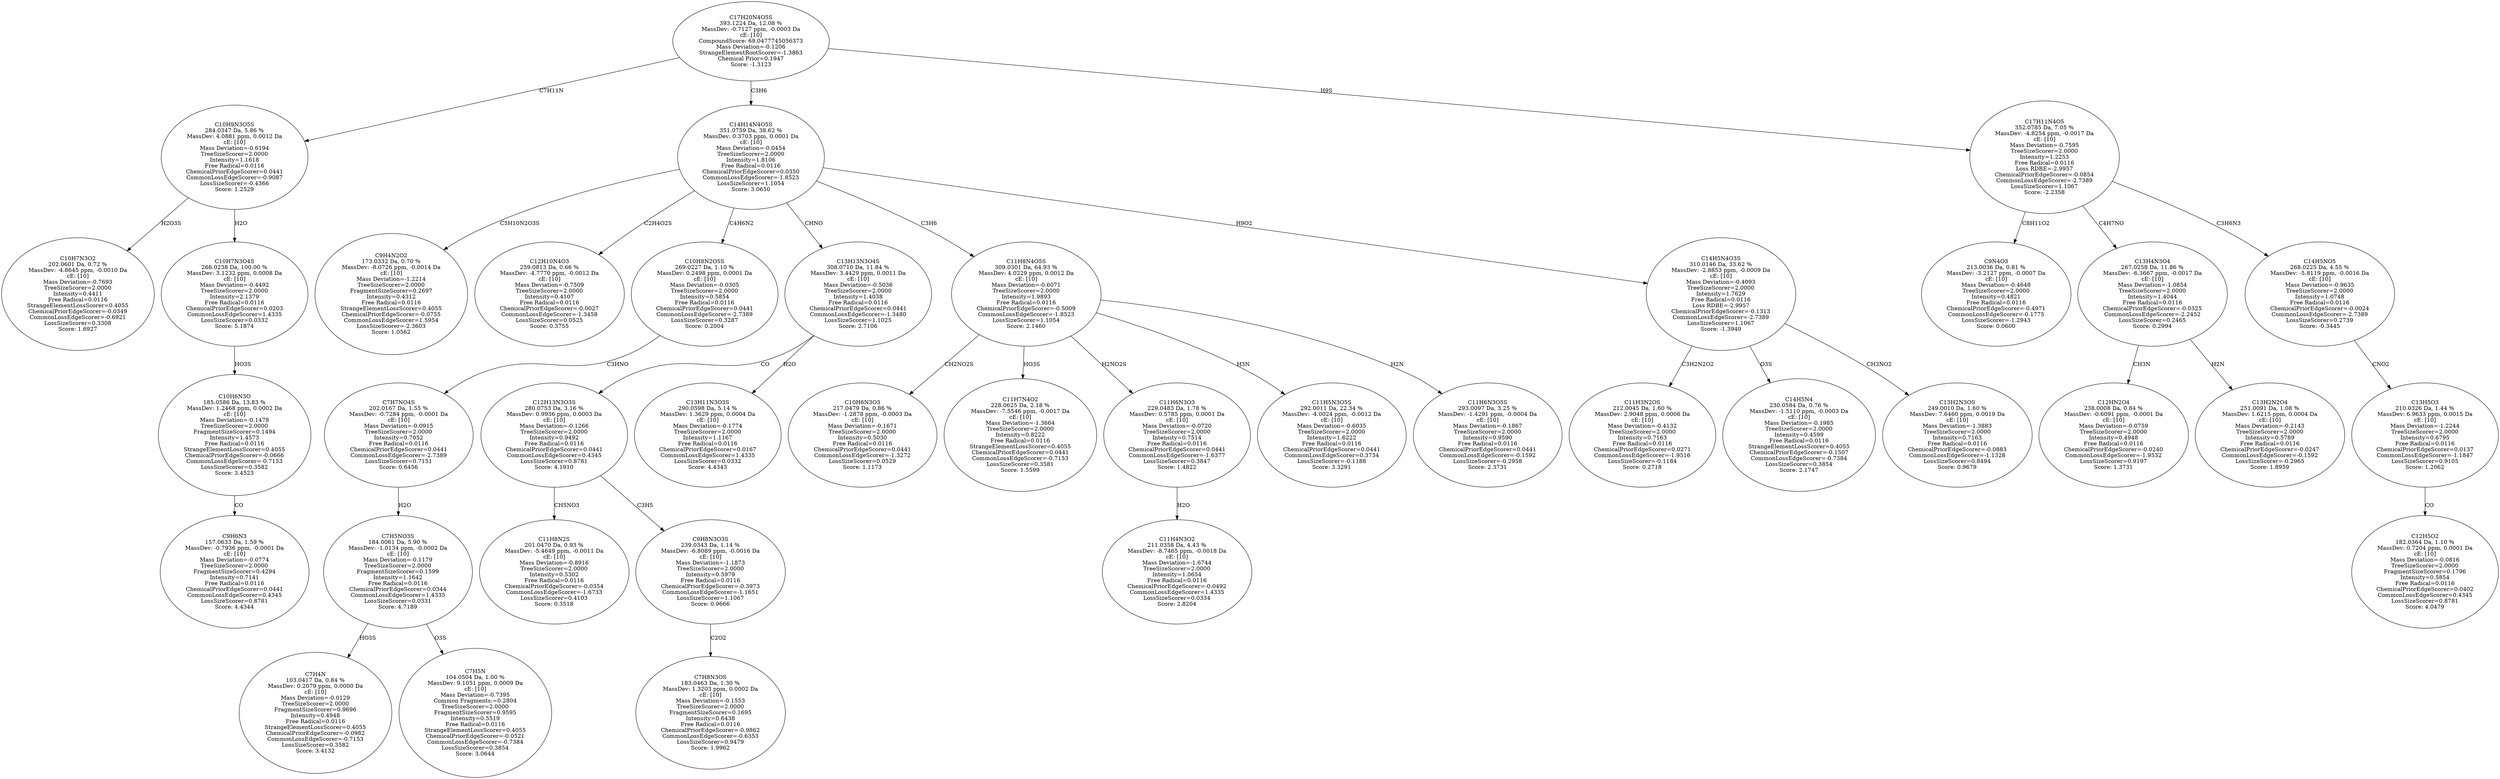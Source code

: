 strict digraph {
v1 [label="C10H7N3O2\n202.0601 Da, 0.72 %\nMassDev: -4.8645 ppm, -0.0010 Da\ncE: [10]\nMass Deviation=-0.7693\nTreeSizeScorer=2.0000\nIntensity=0.4411\nFree Radical=0.0116\nStrangeElementLossScorer=0.4055\nChemicalPriorEdgeScorer=-0.0349\nCommonLossEdgeScorer=-0.6921\nLossSizeScorer=0.3308\nScore: 1.6927"];
v2 [label="C9H6N3\n157.0633 Da, 1.59 %\nMassDev: -0.7936 ppm, -0.0001 Da\ncE: [10]\nMass Deviation=-0.0774\nTreeSizeScorer=2.0000\nFragmentSizeScorer=0.4294\nIntensity=0.7141\nFree Radical=0.0116\nChemicalPriorEdgeScorer=0.0441\nCommonLossEdgeScorer=0.4345\nLossSizeScorer=0.8781\nScore: 4.4344"];
v3 [label="C10H6N3O\n185.0586 Da, 13.83 %\nMassDev: 1.2468 ppm, 0.0002 Da\ncE: [10]\nMass Deviation=-0.1478\nTreeSizeScorer=2.0000\nFragmentSizeScorer=0.1494\nIntensity=1.4573\nFree Radical=0.0116\nStrangeElementLossScorer=0.4055\nChemicalPriorEdgeScorer=-0.0666\nCommonLossEdgeScorer=-0.7153\nLossSizeScorer=0.3582\nScore: 3.4523"];
v4 [label="C10H7N3O4S\n266.0238 Da, 100.00 %\nMassDev: 3.1232 ppm, 0.0008 Da\ncE: [10]\nMass Deviation=-0.4492\nTreeSizeScorer=2.0000\nIntensity=2.1379\nFree Radical=0.0116\nChemicalPriorEdgeScorer=0.0203\nCommonLossEdgeScorer=1.4335\nLossSizeScorer=0.0332\nScore: 5.1874"];
v5 [label="C10H9N3O5S\n284.0347 Da, 5.86 %\nMassDev: 4.0881 ppm, 0.0012 Da\ncE: [10]\nMass Deviation=-0.6194\nTreeSizeScorer=2.0000\nIntensity=1.1618\nFree Radical=0.0116\nChemicalPriorEdgeScorer=0.0441\nCommonLossEdgeScorer=-0.9087\nLossSizeScorer=-0.4366\nScore: 1.2529"];
v6 [label="C9H4N2O2\n173.0332 Da, 0.70 %\nMassDev: -8.0726 ppm, -0.0014 Da\ncE: [10]\nMass Deviation=-1.2214\nTreeSizeScorer=2.0000\nFragmentSizeScorer=0.2697\nIntensity=0.4312\nFree Radical=0.0116\nStrangeElementLossScorer=0.4055\nChemicalPriorEdgeScorer=-0.0755\nCommonLossEdgeScorer=1.5954\nLossSizeScorer=-2.3603\nScore: 1.0562"];
v7 [label="C12H10N4O3\n259.0813 Da, 0.66 %\nMassDev: -4.7770 ppm, -0.0012 Da\ncE: [10]\nMass Deviation=-0.7509\nTreeSizeScorer=2.0000\nIntensity=0.4107\nFree Radical=0.0116\nChemicalPriorEdgeScorer=-0.0027\nCommonLossEdgeScorer=-1.3458\nLossSizeScorer=0.0525\nScore: 0.3755"];
v8 [label="C7H4N\n103.0417 Da, 0.84 %\nMassDev: 0.2079 ppm, 0.0000 Da\ncE: [10]\nMass Deviation=-0.0129\nTreeSizeScorer=2.0000\nFragmentSizeScorer=0.9696\nIntensity=0.4948\nFree Radical=0.0116\nStrangeElementLossScorer=0.4055\nChemicalPriorEdgeScorer=-0.0982\nCommonLossEdgeScorer=-0.7153\nLossSizeScorer=0.3582\nScore: 3.4132"];
v9 [label="C7H5N\n104.0504 Da, 1.00 %\nMassDev: 9.1051 ppm, 0.0009 Da\ncE: [10]\nMass Deviation=-0.7395\nCommon Fragments:=0.2804\nTreeSizeScorer=2.0000\nFragmentSizeScorer=0.9595\nIntensity=0.5519\nFree Radical=0.0116\nStrangeElementLossScorer=0.4055\nChemicalPriorEdgeScorer=-0.0521\nCommonLossEdgeScorer=-0.7384\nLossSizeScorer=0.3854\nScore: 3.0644"];
v10 [label="C7H5NO3S\n184.0061 Da, 5.90 %\nMassDev: -1.0134 ppm, -0.0002 Da\ncE: [10]\nMass Deviation=-0.1179\nTreeSizeScorer=2.0000\nFragmentSizeScorer=0.1599\nIntensity=1.1642\nFree Radical=0.0116\nChemicalPriorEdgeScorer=0.0344\nCommonLossEdgeScorer=1.4335\nLossSizeScorer=0.0331\nScore: 4.7189"];
v11 [label="C7H7NO4S\n202.0167 Da, 1.55 %\nMassDev: -0.7284 ppm, -0.0001 Da\ncE: [10]\nMass Deviation=-0.0915\nTreeSizeScorer=2.0000\nIntensity=0.7052\nFree Radical=0.0116\nChemicalPriorEdgeScorer=0.0441\nCommonLossEdgeScorer=-2.7389\nLossSizeScorer=0.7151\nScore: 0.6456"];
v12 [label="C10H8N2O5S\n269.0227 Da, 1.10 %\nMassDev: 0.2498 ppm, 0.0001 Da\ncE: [10]\nMass Deviation=-0.0305\nTreeSizeScorer=2.0000\nIntensity=0.5854\nFree Radical=0.0116\nChemicalPriorEdgeScorer=0.0441\nCommonLossEdgeScorer=-2.7389\nLossSizeScorer=0.3287\nScore: 0.2004"];
v13 [label="C11H8N2S\n201.0470 Da, 0.93 %\nMassDev: -5.4649 ppm, -0.0011 Da\ncE: [10]\nMass Deviation=-0.8916\nTreeSizeScorer=2.0000\nIntensity=0.5302\nFree Radical=0.0116\nChemicalPriorEdgeScorer=-0.0354\nCommonLossEdgeScorer=-1.6733\nLossSizeScorer=0.4103\nScore: 0.3518"];
v14 [label="C7H8N3OS\n183.0463 Da, 1.30 %\nMassDev: 1.3203 ppm, 0.0002 Da\ncE: [10]\nMass Deviation=-0.1553\nTreeSizeScorer=2.0000\nFragmentSizeScorer=0.1695\nIntensity=0.6438\nFree Radical=0.0116\nChemicalPriorEdgeScorer=-0.9862\nCommonLossEdgeScorer=-0.6353\nLossSizeScorer=0.9479\nScore: 1.9962"];
v15 [label="C9H8N3O3S\n239.0343 Da, 1.14 %\nMassDev: -6.8089 ppm, -0.0016 Da\ncE: [10]\nMass Deviation=-1.1873\nTreeSizeScorer=2.0000\nIntensity=0.5979\nFree Radical=0.0116\nChemicalPriorEdgeScorer=-0.3973\nCommonLossEdgeScorer=-1.1651\nLossSizeScorer=1.1067\nScore: 0.9666"];
v16 [label="C12H13N3O3S\n280.0753 Da, 3.16 %\nMassDev: 0.9936 ppm, 0.0003 Da\ncE: [10]\nMass Deviation=-0.1266\nTreeSizeScorer=2.0000\nIntensity=0.9492\nFree Radical=0.0116\nChemicalPriorEdgeScorer=0.0441\nCommonLossEdgeScorer=0.4345\nLossSizeScorer=0.8781\nScore: 4.1910"];
v17 [label="C13H11N3O3S\n290.0598 Da, 5.14 %\nMassDev: 1.3629 ppm, 0.0004 Da\ncE: [10]\nMass Deviation=-0.1774\nTreeSizeScorer=2.0000\nIntensity=1.1167\nFree Radical=0.0116\nChemicalPriorEdgeScorer=0.0167\nCommonLossEdgeScorer=1.4335\nLossSizeScorer=0.0332\nScore: 4.4343"];
v18 [label="C13H13N3O4S\n308.0710 Da, 11.84 %\nMassDev: 3.4429 ppm, 0.0011 Da\ncE: [10]\nMass Deviation=-0.5036\nTreeSizeScorer=2.0000\nIntensity=1.4038\nFree Radical=0.0116\nChemicalPriorEdgeScorer=0.0441\nCommonLossEdgeScorer=-1.3480\nLossSizeScorer=1.1025\nScore: 2.7106"];
v19 [label="C10H6N3O3\n217.0479 Da, 0.86 %\nMassDev: -1.2878 ppm, -0.0003 Da\ncE: [10]\nMass Deviation=-0.1671\nTreeSizeScorer=2.0000\nIntensity=0.5030\nFree Radical=0.0116\nChemicalPriorEdgeScorer=0.0441\nCommonLossEdgeScorer=-1.3272\nLossSizeScorer=0.0529\nScore: 1.1173"];
v20 [label="C11H7N4O2\n228.0625 Da, 2.18 %\nMassDev: -7.5546 ppm, -0.0017 Da\ncE: [10]\nMass Deviation=-1.3664\nTreeSizeScorer=2.0000\nIntensity=0.8222\nFree Radical=0.0116\nStrangeElementLossScorer=0.4055\nChemicalPriorEdgeScorer=0.0441\nCommonLossEdgeScorer=-0.7153\nLossSizeScorer=0.3581\nScore: 1.5599"];
v21 [label="C11H4N3O2\n211.0358 Da, 4.43 %\nMassDev: -8.7465 ppm, -0.0018 Da\ncE: [10]\nMass Deviation=-1.6744\nTreeSizeScorer=2.0000\nIntensity=1.0654\nFree Radical=0.0116\nChemicalPriorEdgeScorer=-0.0492\nCommonLossEdgeScorer=1.4335\nLossSizeScorer=0.0334\nScore: 2.8204"];
v22 [label="C11H6N3O3\n229.0483 Da, 1.78 %\nMassDev: 0.5785 ppm, 0.0001 Da\ncE: [10]\nMass Deviation=-0.0720\nTreeSizeScorer=2.0000\nIntensity=0.7514\nFree Radical=0.0116\nChemicalPriorEdgeScorer=0.0441\nCommonLossEdgeScorer=-1.6377\nLossSizeScorer=0.3847\nScore: 1.4822"];
v23 [label="C11H5N3O5S\n292.0011 Da, 22.34 %\nMassDev: -4.0024 ppm, -0.0012 Da\ncE: [10]\nMass Deviation=-0.6035\nTreeSizeScorer=2.0000\nIntensity=1.6222\nFree Radical=0.0116\nChemicalPriorEdgeScorer=0.0441\nCommonLossEdgeScorer=0.3734\nLossSizeScorer=-0.1188\nScore: 3.3291"];
v24 [label="C11H6N3O5S\n293.0097 Da, 3.25 %\nMassDev: -1.4291 ppm, -0.0004 Da\ncE: [10]\nMass Deviation=-0.1867\nTreeSizeScorer=2.0000\nIntensity=0.9590\nFree Radical=0.0116\nChemicalPriorEdgeScorer=0.0441\nCommonLossEdgeScorer=-0.1592\nLossSizeScorer=-0.2958\nScore: 2.3731"];
v25 [label="C11H8N4O5S\n309.0301 Da, 64.93 %\nMassDev: 4.0229 ppm, 0.0012 Da\ncE: [10]\nMass Deviation=-0.6071\nTreeSizeScorer=2.0000\nIntensity=1.9893\nFree Radical=0.0116\nChemicalPriorEdgeScorer=-0.5009\nCommonLossEdgeScorer=-1.8523\nLossSizeScorer=1.1054\nScore: 2.1460"];
v26 [label="C11H3N2OS\n212.0045 Da, 1.60 %\nMassDev: 2.9048 ppm, 0.0006 Da\ncE: [10]\nMass Deviation=-0.4132\nTreeSizeScorer=2.0000\nIntensity=0.7163\nFree Radical=0.0116\nChemicalPriorEdgeScorer=0.0271\nCommonLossEdgeScorer=-1.9516\nLossSizeScorer=-0.1184\nScore: 0.2718"];
v27 [label="C14H5N4\n230.0584 Da, 0.76 %\nMassDev: -1.5110 ppm, -0.0003 Da\ncE: [10]\nMass Deviation=-0.1985\nTreeSizeScorer=2.0000\nIntensity=0.4599\nFree Radical=0.0116\nStrangeElementLossScorer=0.4055\nChemicalPriorEdgeScorer=-0.1507\nCommonLossEdgeScorer=-0.7384\nLossSizeScorer=0.3854\nScore: 2.1747"];
v28 [label="C13H2N3OS\n249.0010 Da, 1.60 %\nMassDev: 7.6460 ppm, 0.0019 Da\ncE: [10]\nMass Deviation=-1.3883\nTreeSizeScorer=2.0000\nIntensity=0.7163\nFree Radical=0.0116\nChemicalPriorEdgeScorer=-0.0883\nCommonLossEdgeScorer=-1.1328\nLossSizeScorer=0.8494\nScore: 0.9679"];
v29 [label="C14H5N4O3S\n310.0146 Da, 33.62 %\nMassDev: -2.8853 ppm, -0.0009 Da\ncE: [10]\nMass Deviation=-0.4093\nTreeSizeScorer=2.0000\nIntensity=1.7629\nFree Radical=0.0116\nLoss RDBE=-2.9957\nChemicalPriorEdgeScorer=-0.1313\nCommonLossEdgeScorer=-2.7389\nLossSizeScorer=1.1067\nScore: -1.3940"];
v30 [label="C14H14N4O5S\n351.0759 Da, 38.62 %\nMassDev: 0.3703 ppm, 0.0001 Da\ncE: [10]\nMass Deviation=-0.0454\nTreeSizeScorer=2.0000\nIntensity=1.8106\nFree Radical=0.0116\nChemicalPriorEdgeScorer=0.0350\nCommonLossEdgeScorer=-1.8523\nLossSizeScorer=1.1054\nScore: 3.0650"];
v31 [label="C9N4O3\n213.0036 Da, 0.81 %\nMassDev: -3.2127 ppm, -0.0007 Da\ncE: [10]\nMass Deviation=-0.4648\nTreeSizeScorer=2.0000\nIntensity=0.4821\nFree Radical=0.0116\nChemicalPriorEdgeScorer=-0.4971\nCommonLossEdgeScorer=-0.1775\nLossSizeScorer=-1.2943\nScore: 0.0600"];
v32 [label="C12HN2O4\n238.0008 Da, 0.84 %\nMassDev: -0.6091 ppm, -0.0001 Da\ncE: [10]\nMass Deviation=-0.0759\nTreeSizeScorer=2.0000\nIntensity=0.4948\nFree Radical=0.0116\nChemicalPriorEdgeScorer=-0.0240\nCommonLossEdgeScorer=-1.9532\nLossSizeScorer=0.9197\nScore: 1.3731"];
v33 [label="C13H2N2O4\n251.0091 Da, 1.08 %\nMassDev: 1.6215 ppm, 0.0004 Da\ncE: [10]\nMass Deviation=-0.2143\nTreeSizeScorer=2.0000\nIntensity=0.5789\nFree Radical=0.0116\nChemicalPriorEdgeScorer=-0.0247\nCommonLossEdgeScorer=-0.1592\nLossSizeScorer=-0.2965\nScore: 1.8959"];
v34 [label="C13H4N3O4\n267.0258 Da, 11.86 %\nMassDev: -6.3667 ppm, -0.0017 Da\ncE: [10]\nMass Deviation=-1.0854\nTreeSizeScorer=2.0000\nIntensity=1.4044\nFree Radical=0.0116\nChemicalPriorEdgeScorer=-0.0325\nCommonLossEdgeScorer=-2.2452\nLossSizeScorer=0.2465\nScore: 0.2994"];
v35 [label="C12H5O2\n182.0364 Da, 1.10 %\nMassDev: 0.7204 ppm, 0.0001 Da\ncE: [10]\nMass Deviation=-0.0816\nTreeSizeScorer=2.0000\nFragmentSizeScorer=0.1796\nIntensity=0.5854\nFree Radical=0.0116\nChemicalPriorEdgeScorer=0.0402\nCommonLossEdgeScorer=0.4345\nLossSizeScorer=0.8781\nScore: 4.0479"];
v36 [label="C13H5O3\n210.0326 Da, 1.44 %\nMassDev: 6.9633 ppm, 0.0015 Da\ncE: [10]\nMass Deviation=-1.2244\nTreeSizeScorer=2.0000\nIntensity=0.6795\nFree Radical=0.0116\nChemicalPriorEdgeScorer=0.0137\nCommonLossEdgeScorer=-1.1847\nLossSizeScorer=0.9105\nScore: 1.2062"];
v37 [label="C14H5NO5\n268.0225 Da, 4.55 %\nMassDev: -5.8119 ppm, -0.0016 Da\ncE: [10]\nMass Deviation=-0.9635\nTreeSizeScorer=2.0000\nIntensity=1.0748\nFree Radical=0.0116\nChemicalPriorEdgeScorer=-0.0024\nCommonLossEdgeScorer=-2.7389\nLossSizeScorer=0.2739\nScore: -0.3445"];
v38 [label="C17H11N4O5\n352.0785 Da, 7.05 %\nMassDev: -4.8254 ppm, -0.0017 Da\ncE: [10]\nMass Deviation=-0.7595\nTreeSizeScorer=2.0000\nIntensity=1.2253\nFree Radical=0.0116\nLoss RDBE=-2.9957\nChemicalPriorEdgeScorer=-0.0854\nCommonLossEdgeScorer=-2.7389\nLossSizeScorer=1.1067\nScore: -2.2358"];
v39 [label="C17H20N4O5S\n393.1224 Da, 12.08 %\nMassDev: -0.7127 ppm, -0.0003 Da\ncE: [10]\nCompoundScore: 69.0477745056373\nMass Deviation=-0.1206\nStrangeElementRootScorer=-1.3863\nChemical Prior=0.1947\nScore: -1.3123"];
v5 -> v1 [label="H2O3S"];
v3 -> v2 [label="CO"];
v4 -> v3 [label="HO3S"];
v5 -> v4 [label="H2O"];
v39 -> v5 [label="C7H11N"];
v30 -> v6 [label="C5H10N2O3S"];
v30 -> v7 [label="C2H4O2S"];
v10 -> v8 [label="HO3S"];
v10 -> v9 [label="O3S"];
v11 -> v10 [label="H2O"];
v12 -> v11 [label="C3HNO"];
v30 -> v12 [label="C4H6N2"];
v16 -> v13 [label="CH5NO3"];
v15 -> v14 [label="C2O2"];
v16 -> v15 [label="C3H5"];
v18 -> v16 [label="CO"];
v18 -> v17 [label="H2O"];
v30 -> v18 [label="CHNO"];
v25 -> v19 [label="CH2NO2S"];
v25 -> v20 [label="HO3S"];
v22 -> v21 [label="H2O"];
v25 -> v22 [label="H2NO2S"];
v25 -> v23 [label="H3N"];
v25 -> v24 [label="H2N"];
v30 -> v25 [label="C3H6"];
v29 -> v26 [label="C3H2N2O2"];
v29 -> v27 [label="O3S"];
v29 -> v28 [label="CH3NO2"];
v30 -> v29 [label="H9O2"];
v39 -> v30 [label="C3H6"];
v38 -> v31 [label="C8H11O2"];
v34 -> v32 [label="CH3N"];
v34 -> v33 [label="H2N"];
v38 -> v34 [label="C4H7NO"];
v36 -> v35 [label="CO"];
v37 -> v36 [label="CNO2"];
v38 -> v37 [label="C3H6N3"];
v39 -> v38 [label="H9S"];
}